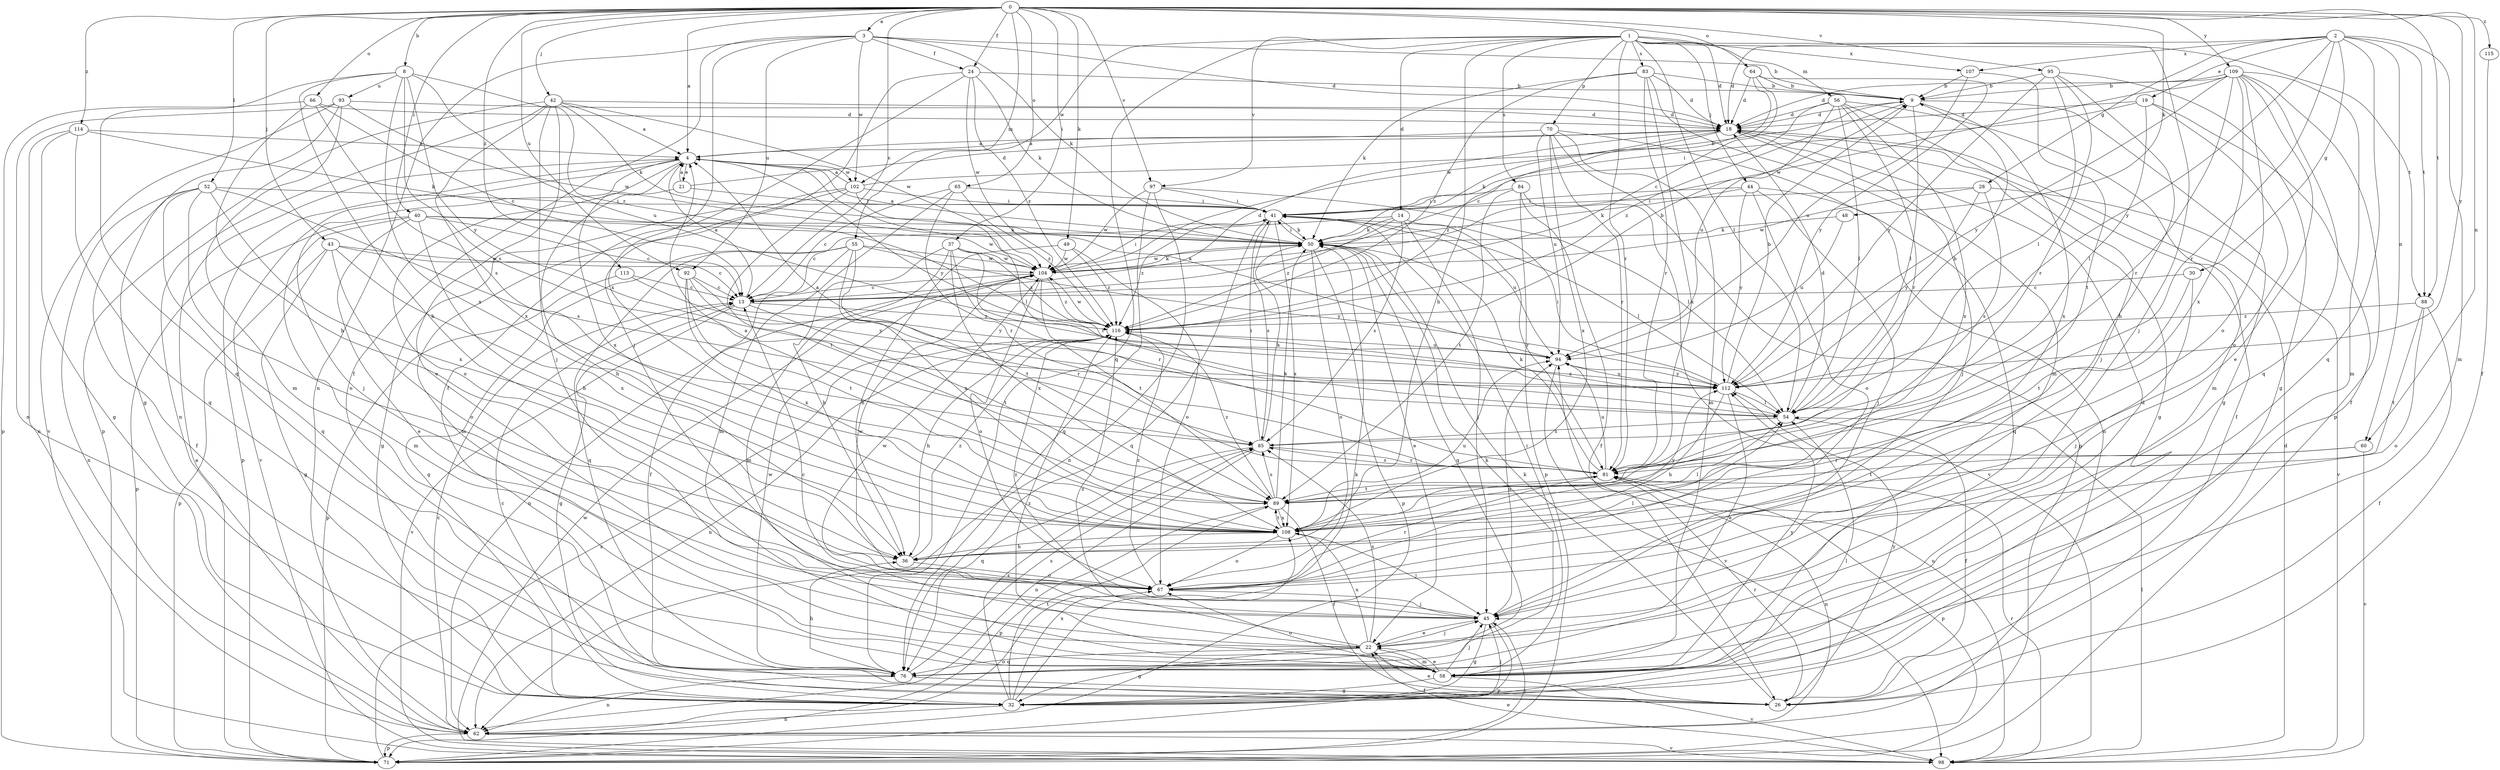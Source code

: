 strict digraph  {
0;
1;
2;
3;
4;
8;
9;
13;
14;
18;
19;
21;
22;
24;
26;
28;
30;
32;
36;
37;
40;
41;
42;
43;
44;
45;
48;
49;
50;
52;
54;
55;
56;
58;
60;
62;
64;
65;
66;
67;
70;
71;
76;
81;
83;
84;
85;
88;
89;
92;
93;
94;
95;
97;
98;
102;
104;
107;
108;
109;
112;
113;
114;
115;
116;
0 -> 3  [label=a];
0 -> 4  [label=a];
0 -> 8  [label=b];
0 -> 13  [label=c];
0 -> 24  [label=f];
0 -> 37  [label=i];
0 -> 40  [label=i];
0 -> 42  [label=j];
0 -> 43  [label=j];
0 -> 48  [label=k];
0 -> 49  [label=k];
0 -> 52  [label=l];
0 -> 55  [label=m];
0 -> 60  [label=n];
0 -> 64  [label=o];
0 -> 65  [label=o];
0 -> 66  [label=o];
0 -> 88  [label=t];
0 -> 92  [label=u];
0 -> 95  [label=v];
0 -> 97  [label=v];
0 -> 109  [label=y];
0 -> 112  [label=y];
0 -> 113  [label=z];
0 -> 114  [label=z];
0 -> 115  [label=z];
1 -> 14  [label=d];
1 -> 18  [label=d];
1 -> 36  [label=h];
1 -> 44  [label=j];
1 -> 45  [label=j];
1 -> 54  [label=l];
1 -> 56  [label=m];
1 -> 70  [label=p];
1 -> 76  [label=q];
1 -> 81  [label=r];
1 -> 83  [label=s];
1 -> 84  [label=s];
1 -> 88  [label=t];
1 -> 97  [label=v];
1 -> 102  [label=w];
1 -> 107  [label=x];
2 -> 18  [label=d];
2 -> 19  [label=e];
2 -> 28  [label=g];
2 -> 30  [label=g];
2 -> 58  [label=m];
2 -> 60  [label=n];
2 -> 76  [label=q];
2 -> 81  [label=r];
2 -> 88  [label=t];
2 -> 107  [label=x];
2 -> 112  [label=y];
3 -> 9  [label=b];
3 -> 18  [label=d];
3 -> 24  [label=f];
3 -> 26  [label=f];
3 -> 50  [label=k];
3 -> 62  [label=n];
3 -> 92  [label=u];
3 -> 102  [label=w];
3 -> 108  [label=x];
4 -> 21  [label=e];
4 -> 45  [label=j];
4 -> 67  [label=o];
4 -> 71  [label=p];
4 -> 98  [label=v];
4 -> 102  [label=w];
4 -> 108  [label=x];
4 -> 112  [label=y];
8 -> 36  [label=h];
8 -> 76  [label=q];
8 -> 85  [label=s];
8 -> 93  [label=u];
8 -> 94  [label=u];
8 -> 108  [label=x];
8 -> 112  [label=y];
8 -> 116  [label=z];
9 -> 18  [label=d];
9 -> 32  [label=g];
9 -> 54  [label=l];
9 -> 108  [label=x];
9 -> 116  [label=z];
13 -> 4  [label=a];
13 -> 18  [label=d];
13 -> 32  [label=g];
13 -> 89  [label=t];
13 -> 98  [label=v];
13 -> 116  [label=z];
14 -> 13  [label=c];
14 -> 45  [label=j];
14 -> 50  [label=k];
14 -> 81  [label=r];
14 -> 85  [label=s];
14 -> 116  [label=z];
18 -> 4  [label=a];
18 -> 26  [label=f];
18 -> 32  [label=g];
18 -> 45  [label=j];
18 -> 50  [label=k];
18 -> 116  [label=z];
19 -> 18  [label=d];
19 -> 26  [label=f];
19 -> 41  [label=i];
19 -> 54  [label=l];
19 -> 67  [label=o];
21 -> 4  [label=a];
21 -> 18  [label=d];
21 -> 36  [label=h];
21 -> 41  [label=i];
22 -> 13  [label=c];
22 -> 32  [label=g];
22 -> 45  [label=j];
22 -> 58  [label=m];
22 -> 76  [label=q];
22 -> 85  [label=s];
22 -> 108  [label=x];
22 -> 116  [label=z];
24 -> 9  [label=b];
24 -> 26  [label=f];
24 -> 45  [label=j];
24 -> 50  [label=k];
24 -> 104  [label=w];
24 -> 116  [label=z];
26 -> 22  [label=e];
26 -> 50  [label=k];
26 -> 81  [label=r];
26 -> 112  [label=y];
28 -> 41  [label=i];
28 -> 85  [label=s];
28 -> 98  [label=v];
28 -> 104  [label=w];
28 -> 112  [label=y];
30 -> 13  [label=c];
30 -> 45  [label=j];
30 -> 89  [label=t];
32 -> 13  [label=c];
32 -> 45  [label=j];
32 -> 50  [label=k];
32 -> 54  [label=l];
32 -> 62  [label=n];
32 -> 85  [label=s];
32 -> 89  [label=t];
32 -> 108  [label=x];
36 -> 67  [label=o];
36 -> 116  [label=z];
37 -> 36  [label=h];
37 -> 54  [label=l];
37 -> 58  [label=m];
37 -> 81  [label=r];
37 -> 104  [label=w];
37 -> 108  [label=x];
37 -> 116  [label=z];
40 -> 13  [label=c];
40 -> 22  [label=e];
40 -> 36  [label=h];
40 -> 50  [label=k];
40 -> 58  [label=m];
40 -> 71  [label=p];
40 -> 104  [label=w];
41 -> 50  [label=k];
41 -> 54  [label=l];
41 -> 76  [label=q];
41 -> 85  [label=s];
41 -> 94  [label=u];
41 -> 108  [label=x];
41 -> 116  [label=z];
42 -> 4  [label=a];
42 -> 18  [label=d];
42 -> 22  [label=e];
42 -> 45  [label=j];
42 -> 50  [label=k];
42 -> 62  [label=n];
42 -> 71  [label=p];
42 -> 104  [label=w];
42 -> 108  [label=x];
43 -> 13  [label=c];
43 -> 32  [label=g];
43 -> 67  [label=o];
43 -> 71  [label=p];
43 -> 104  [label=w];
43 -> 108  [label=x];
44 -> 41  [label=i];
44 -> 45  [label=j];
44 -> 50  [label=k];
44 -> 67  [label=o];
44 -> 76  [label=q];
44 -> 112  [label=y];
45 -> 22  [label=e];
45 -> 32  [label=g];
45 -> 71  [label=p];
45 -> 94  [label=u];
45 -> 104  [label=w];
45 -> 116  [label=z];
48 -> 50  [label=k];
48 -> 94  [label=u];
49 -> 36  [label=h];
49 -> 67  [label=o];
49 -> 104  [label=w];
49 -> 116  [label=z];
50 -> 4  [label=a];
50 -> 22  [label=e];
50 -> 41  [label=i];
50 -> 67  [label=o];
50 -> 71  [label=p];
50 -> 76  [label=q];
50 -> 104  [label=w];
52 -> 26  [label=f];
52 -> 41  [label=i];
52 -> 62  [label=n];
52 -> 67  [label=o];
52 -> 76  [label=q];
52 -> 85  [label=s];
52 -> 108  [label=x];
54 -> 4  [label=a];
54 -> 9  [label=b];
54 -> 18  [label=d];
54 -> 26  [label=f];
54 -> 85  [label=s];
54 -> 116  [label=z];
55 -> 26  [label=f];
55 -> 32  [label=g];
55 -> 76  [label=q];
55 -> 89  [label=t];
55 -> 104  [label=w];
55 -> 108  [label=x];
55 -> 112  [label=y];
56 -> 13  [label=c];
56 -> 18  [label=d];
56 -> 45  [label=j];
56 -> 54  [label=l];
56 -> 58  [label=m];
56 -> 81  [label=r];
56 -> 94  [label=u];
56 -> 108  [label=x];
58 -> 18  [label=d];
58 -> 22  [label=e];
58 -> 32  [label=g];
58 -> 41  [label=i];
58 -> 45  [label=j];
58 -> 67  [label=o];
58 -> 98  [label=v];
58 -> 112  [label=y];
58 -> 116  [label=z];
60 -> 81  [label=r];
60 -> 89  [label=t];
60 -> 98  [label=v];
62 -> 13  [label=c];
62 -> 67  [label=o];
62 -> 71  [label=p];
62 -> 98  [label=v];
64 -> 9  [label=b];
64 -> 13  [label=c];
64 -> 18  [label=d];
64 -> 104  [label=w];
64 -> 112  [label=y];
65 -> 13  [label=c];
65 -> 41  [label=i];
65 -> 58  [label=m];
65 -> 81  [label=r];
65 -> 116  [label=z];
66 -> 13  [label=c];
66 -> 18  [label=d];
66 -> 36  [label=h];
66 -> 71  [label=p];
66 -> 85  [label=s];
67 -> 45  [label=j];
67 -> 54  [label=l];
67 -> 81  [label=r];
67 -> 104  [label=w];
67 -> 116  [label=z];
70 -> 4  [label=a];
70 -> 58  [label=m];
70 -> 62  [label=n];
70 -> 71  [label=p];
70 -> 81  [label=r];
70 -> 94  [label=u];
70 -> 108  [label=x];
71 -> 4  [label=a];
71 -> 45  [label=j];
71 -> 116  [label=z];
76 -> 26  [label=f];
76 -> 36  [label=h];
76 -> 50  [label=k];
76 -> 62  [label=n];
76 -> 85  [label=s];
76 -> 104  [label=w];
81 -> 50  [label=k];
81 -> 62  [label=n];
81 -> 71  [label=p];
81 -> 85  [label=s];
81 -> 89  [label=t];
81 -> 94  [label=u];
83 -> 9  [label=b];
83 -> 18  [label=d];
83 -> 50  [label=k];
83 -> 58  [label=m];
83 -> 81  [label=r];
83 -> 108  [label=x];
83 -> 116  [label=z];
84 -> 26  [label=f];
84 -> 41  [label=i];
84 -> 71  [label=p];
84 -> 89  [label=t];
84 -> 98  [label=v];
85 -> 41  [label=i];
85 -> 50  [label=k];
85 -> 62  [label=n];
85 -> 76  [label=q];
85 -> 81  [label=r];
88 -> 26  [label=f];
88 -> 67  [label=o];
88 -> 89  [label=t];
88 -> 116  [label=z];
89 -> 4  [label=a];
89 -> 26  [label=f];
89 -> 50  [label=k];
89 -> 71  [label=p];
89 -> 85  [label=s];
89 -> 108  [label=x];
89 -> 116  [label=z];
92 -> 13  [label=c];
92 -> 81  [label=r];
92 -> 89  [label=t];
92 -> 108  [label=x];
92 -> 112  [label=y];
93 -> 18  [label=d];
93 -> 32  [label=g];
93 -> 58  [label=m];
93 -> 62  [label=n];
93 -> 98  [label=v];
93 -> 104  [label=w];
94 -> 4  [label=a];
94 -> 98  [label=v];
94 -> 112  [label=y];
95 -> 9  [label=b];
95 -> 32  [label=g];
95 -> 36  [label=h];
95 -> 54  [label=l];
95 -> 81  [label=r];
95 -> 112  [label=y];
97 -> 41  [label=i];
97 -> 54  [label=l];
97 -> 62  [label=n];
97 -> 76  [label=q];
97 -> 104  [label=w];
98 -> 18  [label=d];
98 -> 22  [label=e];
98 -> 54  [label=l];
98 -> 81  [label=r];
98 -> 94  [label=u];
98 -> 104  [label=w];
102 -> 4  [label=a];
102 -> 9  [label=b];
102 -> 32  [label=g];
102 -> 41  [label=i];
102 -> 54  [label=l];
102 -> 58  [label=m];
102 -> 89  [label=t];
104 -> 13  [label=c];
104 -> 41  [label=i];
104 -> 50  [label=k];
104 -> 62  [label=n];
104 -> 67  [label=o];
104 -> 89  [label=t];
104 -> 116  [label=z];
107 -> 9  [label=b];
107 -> 89  [label=t];
107 -> 94  [label=u];
108 -> 36  [label=h];
108 -> 45  [label=j];
108 -> 54  [label=l];
108 -> 67  [label=o];
108 -> 89  [label=t];
108 -> 94  [label=u];
108 -> 112  [label=y];
109 -> 9  [label=b];
109 -> 18  [label=d];
109 -> 22  [label=e];
109 -> 58  [label=m];
109 -> 67  [label=o];
109 -> 71  [label=p];
109 -> 76  [label=q];
109 -> 81  [label=r];
109 -> 104  [label=w];
109 -> 108  [label=x];
109 -> 112  [label=y];
112 -> 9  [label=b];
112 -> 22  [label=e];
112 -> 36  [label=h];
112 -> 41  [label=i];
112 -> 54  [label=l];
112 -> 94  [label=u];
113 -> 13  [label=c];
113 -> 71  [label=p];
113 -> 112  [label=y];
114 -> 4  [label=a];
114 -> 32  [label=g];
114 -> 50  [label=k];
114 -> 62  [label=n];
114 -> 76  [label=q];
115 -> 26  [label=f];
116 -> 9  [label=b];
116 -> 36  [label=h];
116 -> 62  [label=n];
116 -> 94  [label=u];
116 -> 104  [label=w];
}
